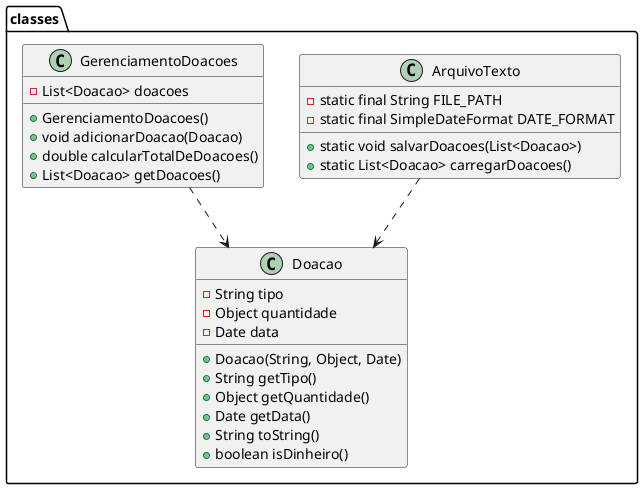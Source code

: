 @startuml
package classes {
    class ArquivoTexto {
        - static final String FILE_PATH
        - static final SimpleDateFormat DATE_FORMAT
        + static void salvarDoacoes(List<Doacao>)
        + static List<Doacao> carregarDoacoes()
    }

    class Doacao {
        - String tipo
        - Object quantidade
        - Date data
        + Doacao(String, Object, Date)
        + String getTipo()
        + Object getQuantidade()
        + Date getData()
        + String toString()
        + boolean isDinheiro()
    }

    class GerenciamentoDoacoes {
        - List<Doacao> doacoes
        + GerenciamentoDoacoes()
        + void adicionarDoacao(Doacao)
        + double calcularTotalDeDoacoes()
        + List<Doacao> getDoacoes()
    }
}

ArquivoTexto ..> Doacao
GerenciamentoDoacoes ..> Doacao
@enduml
